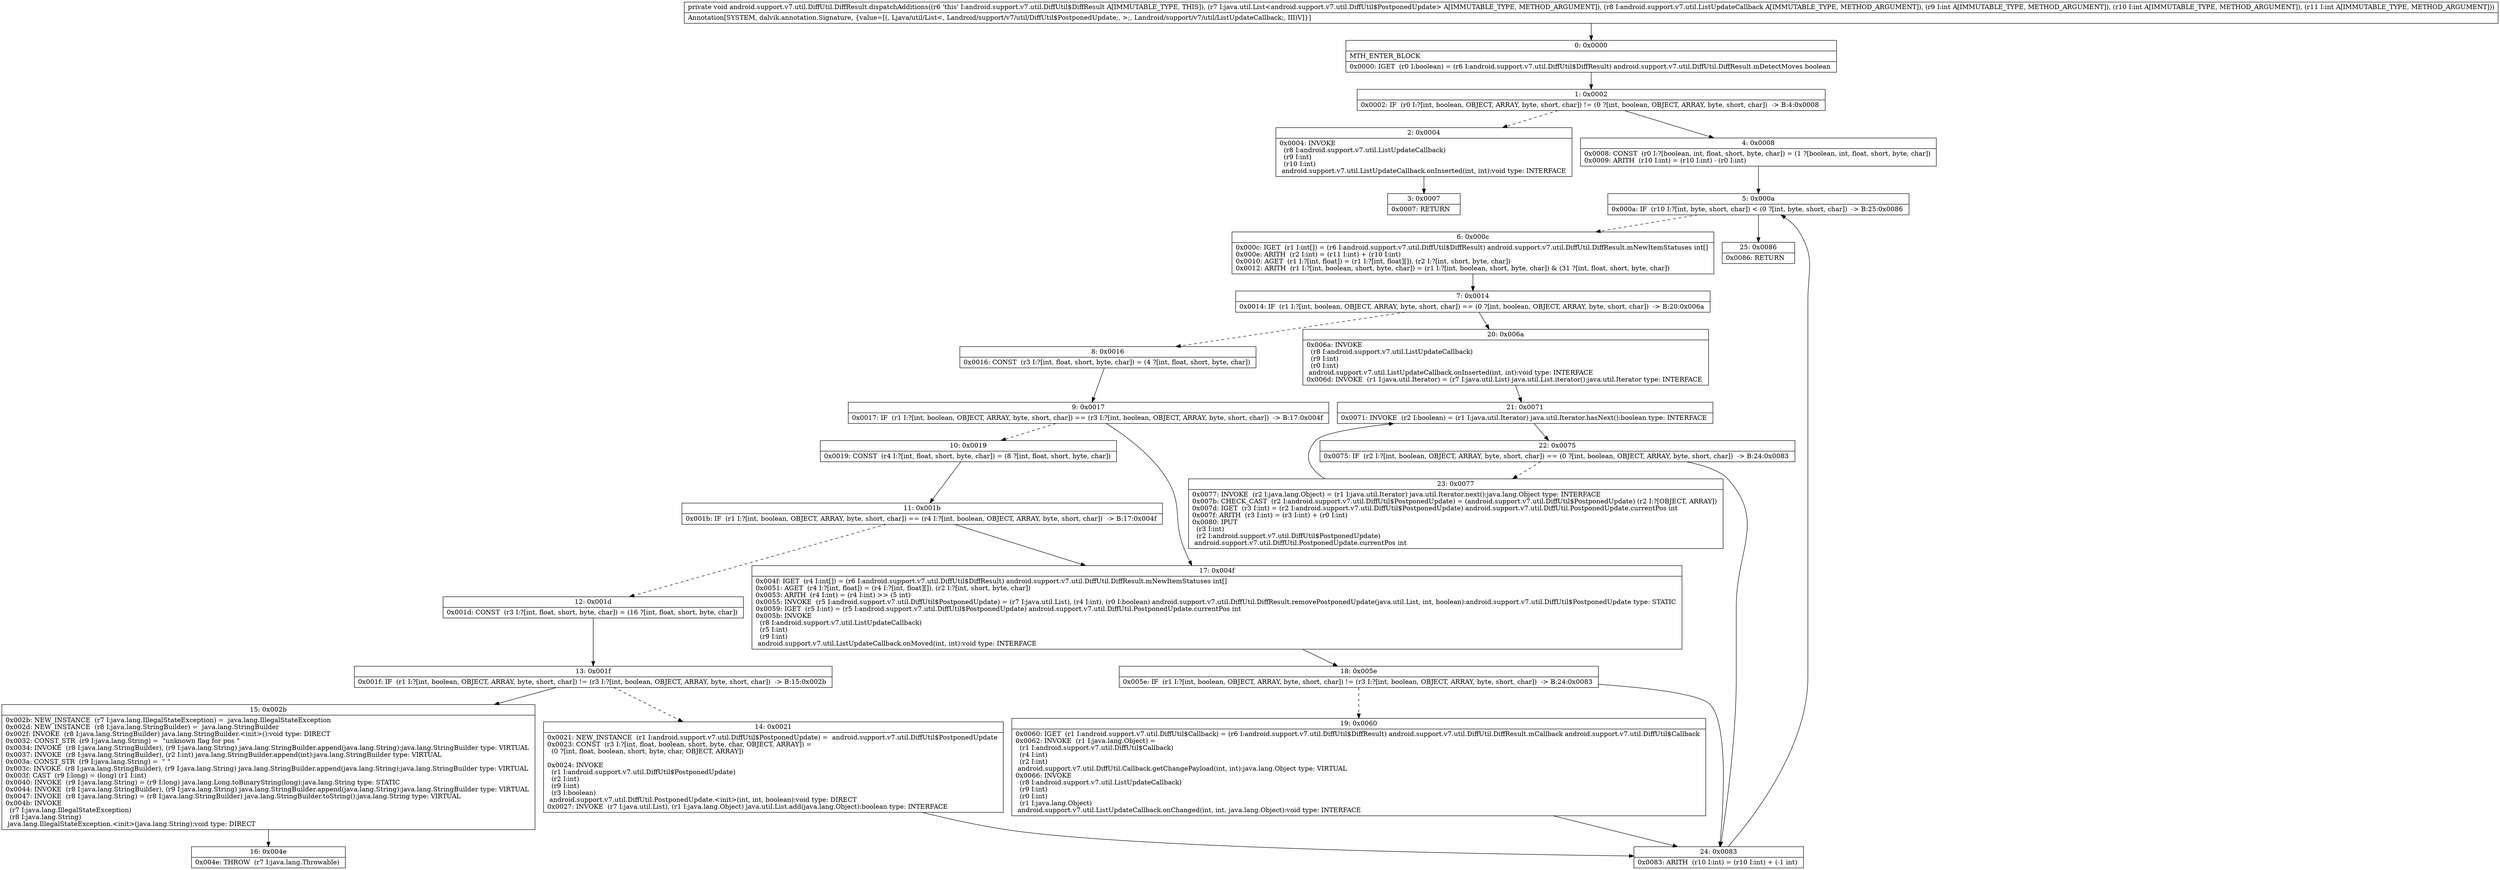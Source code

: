 digraph "CFG forandroid.support.v7.util.DiffUtil.DiffResult.dispatchAdditions(Ljava\/util\/List;Landroid\/support\/v7\/util\/ListUpdateCallback;III)V" {
Node_0 [shape=record,label="{0\:\ 0x0000|MTH_ENTER_BLOCK\l|0x0000: IGET  (r0 I:boolean) = (r6 I:android.support.v7.util.DiffUtil$DiffResult) android.support.v7.util.DiffUtil.DiffResult.mDetectMoves boolean \l}"];
Node_1 [shape=record,label="{1\:\ 0x0002|0x0002: IF  (r0 I:?[int, boolean, OBJECT, ARRAY, byte, short, char]) != (0 ?[int, boolean, OBJECT, ARRAY, byte, short, char])  \-\> B:4:0x0008 \l}"];
Node_2 [shape=record,label="{2\:\ 0x0004|0x0004: INVOKE  \l  (r8 I:android.support.v7.util.ListUpdateCallback)\l  (r9 I:int)\l  (r10 I:int)\l android.support.v7.util.ListUpdateCallback.onInserted(int, int):void type: INTERFACE \l}"];
Node_3 [shape=record,label="{3\:\ 0x0007|0x0007: RETURN   \l}"];
Node_4 [shape=record,label="{4\:\ 0x0008|0x0008: CONST  (r0 I:?[boolean, int, float, short, byte, char]) = (1 ?[boolean, int, float, short, byte, char]) \l0x0009: ARITH  (r10 I:int) = (r10 I:int) \- (r0 I:int) \l}"];
Node_5 [shape=record,label="{5\:\ 0x000a|0x000a: IF  (r10 I:?[int, byte, short, char]) \< (0 ?[int, byte, short, char])  \-\> B:25:0x0086 \l}"];
Node_6 [shape=record,label="{6\:\ 0x000c|0x000c: IGET  (r1 I:int[]) = (r6 I:android.support.v7.util.DiffUtil$DiffResult) android.support.v7.util.DiffUtil.DiffResult.mNewItemStatuses int[] \l0x000e: ARITH  (r2 I:int) = (r11 I:int) + (r10 I:int) \l0x0010: AGET  (r1 I:?[int, float]) = (r1 I:?[int, float][]), (r2 I:?[int, short, byte, char]) \l0x0012: ARITH  (r1 I:?[int, boolean, short, byte, char]) = (r1 I:?[int, boolean, short, byte, char]) & (31 ?[int, float, short, byte, char]) \l}"];
Node_7 [shape=record,label="{7\:\ 0x0014|0x0014: IF  (r1 I:?[int, boolean, OBJECT, ARRAY, byte, short, char]) == (0 ?[int, boolean, OBJECT, ARRAY, byte, short, char])  \-\> B:20:0x006a \l}"];
Node_8 [shape=record,label="{8\:\ 0x0016|0x0016: CONST  (r3 I:?[int, float, short, byte, char]) = (4 ?[int, float, short, byte, char]) \l}"];
Node_9 [shape=record,label="{9\:\ 0x0017|0x0017: IF  (r1 I:?[int, boolean, OBJECT, ARRAY, byte, short, char]) == (r3 I:?[int, boolean, OBJECT, ARRAY, byte, short, char])  \-\> B:17:0x004f \l}"];
Node_10 [shape=record,label="{10\:\ 0x0019|0x0019: CONST  (r4 I:?[int, float, short, byte, char]) = (8 ?[int, float, short, byte, char]) \l}"];
Node_11 [shape=record,label="{11\:\ 0x001b|0x001b: IF  (r1 I:?[int, boolean, OBJECT, ARRAY, byte, short, char]) == (r4 I:?[int, boolean, OBJECT, ARRAY, byte, short, char])  \-\> B:17:0x004f \l}"];
Node_12 [shape=record,label="{12\:\ 0x001d|0x001d: CONST  (r3 I:?[int, float, short, byte, char]) = (16 ?[int, float, short, byte, char]) \l}"];
Node_13 [shape=record,label="{13\:\ 0x001f|0x001f: IF  (r1 I:?[int, boolean, OBJECT, ARRAY, byte, short, char]) != (r3 I:?[int, boolean, OBJECT, ARRAY, byte, short, char])  \-\> B:15:0x002b \l}"];
Node_14 [shape=record,label="{14\:\ 0x0021|0x0021: NEW_INSTANCE  (r1 I:android.support.v7.util.DiffUtil$PostponedUpdate) =  android.support.v7.util.DiffUtil$PostponedUpdate \l0x0023: CONST  (r3 I:?[int, float, boolean, short, byte, char, OBJECT, ARRAY]) = \l  (0 ?[int, float, boolean, short, byte, char, OBJECT, ARRAY])\l \l0x0024: INVOKE  \l  (r1 I:android.support.v7.util.DiffUtil$PostponedUpdate)\l  (r2 I:int)\l  (r9 I:int)\l  (r3 I:boolean)\l android.support.v7.util.DiffUtil.PostponedUpdate.\<init\>(int, int, boolean):void type: DIRECT \l0x0027: INVOKE  (r7 I:java.util.List), (r1 I:java.lang.Object) java.util.List.add(java.lang.Object):boolean type: INTERFACE \l}"];
Node_15 [shape=record,label="{15\:\ 0x002b|0x002b: NEW_INSTANCE  (r7 I:java.lang.IllegalStateException) =  java.lang.IllegalStateException \l0x002d: NEW_INSTANCE  (r8 I:java.lang.StringBuilder) =  java.lang.StringBuilder \l0x002f: INVOKE  (r8 I:java.lang.StringBuilder) java.lang.StringBuilder.\<init\>():void type: DIRECT \l0x0032: CONST_STR  (r9 I:java.lang.String) =  \"unknown flag for pos \" \l0x0034: INVOKE  (r8 I:java.lang.StringBuilder), (r9 I:java.lang.String) java.lang.StringBuilder.append(java.lang.String):java.lang.StringBuilder type: VIRTUAL \l0x0037: INVOKE  (r8 I:java.lang.StringBuilder), (r2 I:int) java.lang.StringBuilder.append(int):java.lang.StringBuilder type: VIRTUAL \l0x003a: CONST_STR  (r9 I:java.lang.String) =  \" \" \l0x003c: INVOKE  (r8 I:java.lang.StringBuilder), (r9 I:java.lang.String) java.lang.StringBuilder.append(java.lang.String):java.lang.StringBuilder type: VIRTUAL \l0x003f: CAST  (r9 I:long) = (long) (r1 I:int) \l0x0040: INVOKE  (r9 I:java.lang.String) = (r9 I:long) java.lang.Long.toBinaryString(long):java.lang.String type: STATIC \l0x0044: INVOKE  (r8 I:java.lang.StringBuilder), (r9 I:java.lang.String) java.lang.StringBuilder.append(java.lang.String):java.lang.StringBuilder type: VIRTUAL \l0x0047: INVOKE  (r8 I:java.lang.String) = (r8 I:java.lang.StringBuilder) java.lang.StringBuilder.toString():java.lang.String type: VIRTUAL \l0x004b: INVOKE  \l  (r7 I:java.lang.IllegalStateException)\l  (r8 I:java.lang.String)\l java.lang.IllegalStateException.\<init\>(java.lang.String):void type: DIRECT \l}"];
Node_16 [shape=record,label="{16\:\ 0x004e|0x004e: THROW  (r7 I:java.lang.Throwable) \l}"];
Node_17 [shape=record,label="{17\:\ 0x004f|0x004f: IGET  (r4 I:int[]) = (r6 I:android.support.v7.util.DiffUtil$DiffResult) android.support.v7.util.DiffUtil.DiffResult.mNewItemStatuses int[] \l0x0051: AGET  (r4 I:?[int, float]) = (r4 I:?[int, float][]), (r2 I:?[int, short, byte, char]) \l0x0053: ARITH  (r4 I:int) = (r4 I:int) \>\> (5 int) \l0x0055: INVOKE  (r5 I:android.support.v7.util.DiffUtil$PostponedUpdate) = (r7 I:java.util.List), (r4 I:int), (r0 I:boolean) android.support.v7.util.DiffUtil.DiffResult.removePostponedUpdate(java.util.List, int, boolean):android.support.v7.util.DiffUtil$PostponedUpdate type: STATIC \l0x0059: IGET  (r5 I:int) = (r5 I:android.support.v7.util.DiffUtil$PostponedUpdate) android.support.v7.util.DiffUtil.PostponedUpdate.currentPos int \l0x005b: INVOKE  \l  (r8 I:android.support.v7.util.ListUpdateCallback)\l  (r5 I:int)\l  (r9 I:int)\l android.support.v7.util.ListUpdateCallback.onMoved(int, int):void type: INTERFACE \l}"];
Node_18 [shape=record,label="{18\:\ 0x005e|0x005e: IF  (r1 I:?[int, boolean, OBJECT, ARRAY, byte, short, char]) != (r3 I:?[int, boolean, OBJECT, ARRAY, byte, short, char])  \-\> B:24:0x0083 \l}"];
Node_19 [shape=record,label="{19\:\ 0x0060|0x0060: IGET  (r1 I:android.support.v7.util.DiffUtil$Callback) = (r6 I:android.support.v7.util.DiffUtil$DiffResult) android.support.v7.util.DiffUtil.DiffResult.mCallback android.support.v7.util.DiffUtil$Callback \l0x0062: INVOKE  (r1 I:java.lang.Object) = \l  (r1 I:android.support.v7.util.DiffUtil$Callback)\l  (r4 I:int)\l  (r2 I:int)\l android.support.v7.util.DiffUtil.Callback.getChangePayload(int, int):java.lang.Object type: VIRTUAL \l0x0066: INVOKE  \l  (r8 I:android.support.v7.util.ListUpdateCallback)\l  (r9 I:int)\l  (r0 I:int)\l  (r1 I:java.lang.Object)\l android.support.v7.util.ListUpdateCallback.onChanged(int, int, java.lang.Object):void type: INTERFACE \l}"];
Node_20 [shape=record,label="{20\:\ 0x006a|0x006a: INVOKE  \l  (r8 I:android.support.v7.util.ListUpdateCallback)\l  (r9 I:int)\l  (r0 I:int)\l android.support.v7.util.ListUpdateCallback.onInserted(int, int):void type: INTERFACE \l0x006d: INVOKE  (r1 I:java.util.Iterator) = (r7 I:java.util.List) java.util.List.iterator():java.util.Iterator type: INTERFACE \l}"];
Node_21 [shape=record,label="{21\:\ 0x0071|0x0071: INVOKE  (r2 I:boolean) = (r1 I:java.util.Iterator) java.util.Iterator.hasNext():boolean type: INTERFACE \l}"];
Node_22 [shape=record,label="{22\:\ 0x0075|0x0075: IF  (r2 I:?[int, boolean, OBJECT, ARRAY, byte, short, char]) == (0 ?[int, boolean, OBJECT, ARRAY, byte, short, char])  \-\> B:24:0x0083 \l}"];
Node_23 [shape=record,label="{23\:\ 0x0077|0x0077: INVOKE  (r2 I:java.lang.Object) = (r1 I:java.util.Iterator) java.util.Iterator.next():java.lang.Object type: INTERFACE \l0x007b: CHECK_CAST  (r2 I:android.support.v7.util.DiffUtil$PostponedUpdate) = (android.support.v7.util.DiffUtil$PostponedUpdate) (r2 I:?[OBJECT, ARRAY]) \l0x007d: IGET  (r3 I:int) = (r2 I:android.support.v7.util.DiffUtil$PostponedUpdate) android.support.v7.util.DiffUtil.PostponedUpdate.currentPos int \l0x007f: ARITH  (r3 I:int) = (r3 I:int) + (r0 I:int) \l0x0080: IPUT  \l  (r3 I:int)\l  (r2 I:android.support.v7.util.DiffUtil$PostponedUpdate)\l android.support.v7.util.DiffUtil.PostponedUpdate.currentPos int \l}"];
Node_24 [shape=record,label="{24\:\ 0x0083|0x0083: ARITH  (r10 I:int) = (r10 I:int) + (\-1 int) \l}"];
Node_25 [shape=record,label="{25\:\ 0x0086|0x0086: RETURN   \l}"];
MethodNode[shape=record,label="{private void android.support.v7.util.DiffUtil.DiffResult.dispatchAdditions((r6 'this' I:android.support.v7.util.DiffUtil$DiffResult A[IMMUTABLE_TYPE, THIS]), (r7 I:java.util.List\<android.support.v7.util.DiffUtil$PostponedUpdate\> A[IMMUTABLE_TYPE, METHOD_ARGUMENT]), (r8 I:android.support.v7.util.ListUpdateCallback A[IMMUTABLE_TYPE, METHOD_ARGUMENT]), (r9 I:int A[IMMUTABLE_TYPE, METHOD_ARGUMENT]), (r10 I:int A[IMMUTABLE_TYPE, METHOD_ARGUMENT]), (r11 I:int A[IMMUTABLE_TYPE, METHOD_ARGUMENT]))  | Annotation[SYSTEM, dalvik.annotation.Signature, \{value=[(, Ljava\/util\/List\<, Landroid\/support\/v7\/util\/DiffUtil$PostponedUpdate;, \>;, Landroid\/support\/v7\/util\/ListUpdateCallback;, III)V]\}]\l}"];
MethodNode -> Node_0;
Node_0 -> Node_1;
Node_1 -> Node_2[style=dashed];
Node_1 -> Node_4;
Node_2 -> Node_3;
Node_4 -> Node_5;
Node_5 -> Node_6[style=dashed];
Node_5 -> Node_25;
Node_6 -> Node_7;
Node_7 -> Node_8[style=dashed];
Node_7 -> Node_20;
Node_8 -> Node_9;
Node_9 -> Node_10[style=dashed];
Node_9 -> Node_17;
Node_10 -> Node_11;
Node_11 -> Node_12[style=dashed];
Node_11 -> Node_17;
Node_12 -> Node_13;
Node_13 -> Node_14[style=dashed];
Node_13 -> Node_15;
Node_14 -> Node_24;
Node_15 -> Node_16;
Node_17 -> Node_18;
Node_18 -> Node_19[style=dashed];
Node_18 -> Node_24;
Node_19 -> Node_24;
Node_20 -> Node_21;
Node_21 -> Node_22;
Node_22 -> Node_23[style=dashed];
Node_22 -> Node_24;
Node_23 -> Node_21;
Node_24 -> Node_5;
}

